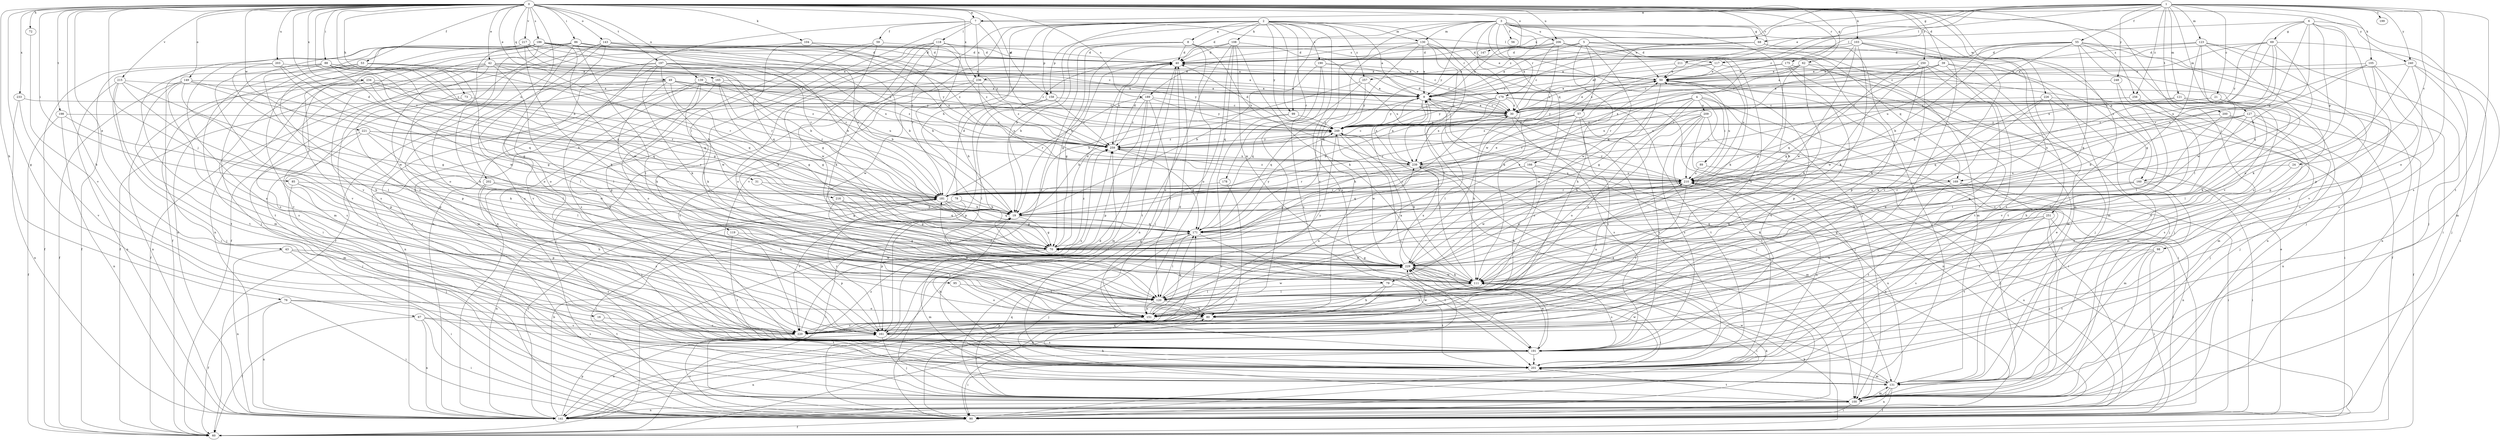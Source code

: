 strict digraph  {
0;
1;
2;
3;
4;
5;
6;
7;
8;
9;
16;
19;
21;
24;
30;
31;
39;
40;
42;
43;
49;
50;
53;
55;
56;
57;
59;
60;
62;
67;
68;
69;
70;
72;
73;
76;
78;
79;
80;
85;
86;
88;
89;
90;
95;
98;
99;
100;
103;
104;
105;
108;
111;
117;
118;
119;
120;
121;
123;
127;
130;
131;
139;
141;
143;
147;
149;
151;
158;
160;
161;
165;
166;
169;
171;
175;
178;
179;
181;
186;
189;
190;
191;
197;
198;
199;
200;
201;
202;
203;
206;
209;
210;
211;
215;
216;
217;
220;
221;
226;
229;
233;
234;
236;
239;
240;
248;
249;
250;
251;
256;
257;
259;
0 -> 7  [label=a];
0 -> 16  [label=b];
0 -> 19  [label=b];
0 -> 31  [label=d];
0 -> 39  [label=d];
0 -> 42  [label=e];
0 -> 43  [label=e];
0 -> 49  [label=e];
0 -> 53  [label=f];
0 -> 62  [label=g];
0 -> 67  [label=g];
0 -> 72  [label=h];
0 -> 73  [label=h];
0 -> 76  [label=h];
0 -> 85  [label=i];
0 -> 86  [label=i];
0 -> 88  [label=i];
0 -> 95  [label=j];
0 -> 98  [label=j];
0 -> 103  [label=k];
0 -> 104  [label=k];
0 -> 139  [label=n];
0 -> 143  [label=o];
0 -> 147  [label=o];
0 -> 149  [label=o];
0 -> 158  [label=p];
0 -> 165  [label=q];
0 -> 175  [label=r];
0 -> 186  [label=s];
0 -> 189  [label=s];
0 -> 197  [label=t];
0 -> 198  [label=t];
0 -> 202  [label=u];
0 -> 203  [label=u];
0 -> 206  [label=u];
0 -> 211  [label=v];
0 -> 215  [label=v];
0 -> 216  [label=v];
0 -> 217  [label=v];
0 -> 221  [label=w];
0 -> 226  [label=w];
0 -> 233  [label=x];
0 -> 234  [label=x];
0 -> 236  [label=x];
0 -> 240  [label=y];
0 -> 250  [label=z];
0 -> 251  [label=z];
0 -> 256  [label=z];
1 -> 7  [label=a];
1 -> 21  [label=c];
1 -> 24  [label=c];
1 -> 30  [label=c];
1 -> 50  [label=e];
1 -> 55  [label=f];
1 -> 68  [label=g];
1 -> 105  [label=k];
1 -> 117  [label=l];
1 -> 121  [label=m];
1 -> 123  [label=m];
1 -> 127  [label=m];
1 -> 151  [label=o];
1 -> 189  [label=s];
1 -> 199  [label=t];
1 -> 200  [label=t];
1 -> 201  [label=t];
1 -> 236  [label=x];
1 -> 240  [label=y];
1 -> 248  [label=y];
1 -> 256  [label=z];
2 -> 8  [label=a];
2 -> 9  [label=a];
2 -> 19  [label=b];
2 -> 40  [label=d];
2 -> 78  [label=h];
2 -> 79  [label=h];
2 -> 99  [label=j];
2 -> 108  [label=k];
2 -> 130  [label=m];
2 -> 141  [label=n];
2 -> 158  [label=p];
2 -> 178  [label=r];
2 -> 179  [label=r];
2 -> 190  [label=s];
2 -> 191  [label=s];
2 -> 220  [label=v];
2 -> 249  [label=y];
2 -> 257  [label=z];
3 -> 50  [label=e];
3 -> 56  [label=f];
3 -> 68  [label=g];
3 -> 99  [label=j];
3 -> 100  [label=j];
3 -> 111  [label=k];
3 -> 130  [label=m];
3 -> 131  [label=m];
3 -> 158  [label=p];
3 -> 160  [label=p];
3 -> 166  [label=q];
3 -> 179  [label=r];
3 -> 206  [label=u];
3 -> 220  [label=v];
3 -> 229  [label=w];
3 -> 249  [label=y];
4 -> 79  [label=h];
4 -> 89  [label=i];
4 -> 90  [label=i];
4 -> 151  [label=o];
4 -> 181  [label=r];
4 -> 209  [label=u];
4 -> 210  [label=u];
4 -> 229  [label=w];
5 -> 9  [label=a];
5 -> 40  [label=d];
5 -> 57  [label=f];
5 -> 80  [label=h];
5 -> 100  [label=j];
5 -> 131  [label=m];
5 -> 169  [label=q];
5 -> 229  [label=w];
5 -> 257  [label=z];
6 -> 19  [label=b];
6 -> 69  [label=g];
6 -> 117  [label=l];
6 -> 151  [label=o];
6 -> 160  [label=p];
6 -> 161  [label=p];
6 -> 169  [label=q];
6 -> 191  [label=s];
6 -> 210  [label=u];
7 -> 59  [label=f];
7 -> 117  [label=l];
7 -> 118  [label=l];
7 -> 119  [label=l];
7 -> 141  [label=n];
7 -> 236  [label=x];
7 -> 259  [label=z];
8 -> 19  [label=b];
8 -> 30  [label=c];
8 -> 40  [label=d];
8 -> 60  [label=f];
8 -> 70  [label=g];
8 -> 151  [label=o];
8 -> 239  [label=x];
9 -> 30  [label=c];
9 -> 60  [label=f];
9 -> 100  [label=j];
9 -> 169  [label=q];
9 -> 171  [label=q];
9 -> 239  [label=x];
9 -> 249  [label=y];
16 -> 201  [label=t];
16 -> 220  [label=v];
19 -> 50  [label=e];
19 -> 70  [label=g];
19 -> 90  [label=i];
19 -> 171  [label=q];
21 -> 30  [label=c];
21 -> 111  [label=k];
21 -> 120  [label=l];
21 -> 249  [label=y];
24 -> 151  [label=o];
24 -> 210  [label=u];
30 -> 9  [label=a];
30 -> 40  [label=d];
30 -> 50  [label=e];
30 -> 111  [label=k];
30 -> 191  [label=s];
30 -> 201  [label=t];
30 -> 249  [label=y];
31 -> 70  [label=g];
31 -> 181  [label=r];
39 -> 9  [label=a];
39 -> 30  [label=c];
39 -> 50  [label=e];
39 -> 100  [label=j];
39 -> 171  [label=q];
39 -> 191  [label=s];
39 -> 201  [label=t];
40 -> 50  [label=e];
40 -> 70  [label=g];
40 -> 151  [label=o];
40 -> 201  [label=t];
40 -> 259  [label=z];
42 -> 50  [label=e];
42 -> 60  [label=f];
42 -> 90  [label=i];
42 -> 120  [label=l];
42 -> 161  [label=p];
42 -> 171  [label=q];
42 -> 181  [label=r];
42 -> 191  [label=s];
42 -> 249  [label=y];
43 -> 90  [label=i];
43 -> 141  [label=n];
43 -> 220  [label=v];
43 -> 229  [label=w];
49 -> 9  [label=a];
49 -> 30  [label=c];
49 -> 60  [label=f];
49 -> 70  [label=g];
49 -> 111  [label=k];
49 -> 161  [label=p];
49 -> 191  [label=s];
49 -> 249  [label=y];
49 -> 259  [label=z];
50 -> 9  [label=a];
50 -> 60  [label=f];
50 -> 70  [label=g];
50 -> 191  [label=s];
50 -> 210  [label=u];
53 -> 50  [label=e];
53 -> 120  [label=l];
53 -> 131  [label=m];
53 -> 151  [label=o];
53 -> 181  [label=r];
53 -> 220  [label=v];
55 -> 9  [label=a];
55 -> 19  [label=b];
55 -> 40  [label=d];
55 -> 70  [label=g];
55 -> 90  [label=i];
55 -> 100  [label=j];
55 -> 120  [label=l];
55 -> 171  [label=q];
55 -> 210  [label=u];
55 -> 220  [label=v];
57 -> 151  [label=o];
57 -> 181  [label=r];
57 -> 191  [label=s];
57 -> 220  [label=v];
57 -> 249  [label=y];
57 -> 259  [label=z];
59 -> 40  [label=d];
59 -> 100  [label=j];
59 -> 111  [label=k];
59 -> 161  [label=p];
60 -> 111  [label=k];
60 -> 259  [label=z];
62 -> 30  [label=c];
62 -> 50  [label=e];
62 -> 70  [label=g];
62 -> 111  [label=k];
62 -> 141  [label=n];
62 -> 181  [label=r];
62 -> 201  [label=t];
67 -> 60  [label=f];
67 -> 90  [label=i];
67 -> 141  [label=n];
67 -> 191  [label=s];
67 -> 220  [label=v];
68 -> 40  [label=d];
68 -> 131  [label=m];
68 -> 161  [label=p];
68 -> 249  [label=y];
68 -> 259  [label=z];
69 -> 9  [label=a];
69 -> 40  [label=d];
69 -> 131  [label=m];
69 -> 171  [label=q];
69 -> 181  [label=r];
69 -> 210  [label=u];
69 -> 239  [label=x];
69 -> 249  [label=y];
70 -> 30  [label=c];
70 -> 40  [label=d];
70 -> 50  [label=e];
70 -> 131  [label=m];
70 -> 229  [label=w];
70 -> 259  [label=z];
72 -> 220  [label=v];
73 -> 30  [label=c];
73 -> 120  [label=l];
76 -> 60  [label=f];
76 -> 90  [label=i];
76 -> 141  [label=n];
76 -> 151  [label=o];
76 -> 201  [label=t];
78 -> 19  [label=b];
78 -> 161  [label=p];
78 -> 220  [label=v];
79 -> 60  [label=f];
79 -> 80  [label=h];
79 -> 120  [label=l];
79 -> 201  [label=t];
80 -> 161  [label=p];
80 -> 210  [label=u];
80 -> 220  [label=v];
85 -> 80  [label=h];
85 -> 100  [label=j];
85 -> 161  [label=p];
85 -> 181  [label=r];
86 -> 9  [label=a];
86 -> 19  [label=b];
86 -> 40  [label=d];
86 -> 60  [label=f];
86 -> 120  [label=l];
86 -> 141  [label=n];
86 -> 151  [label=o];
86 -> 191  [label=s];
86 -> 259  [label=z];
88 -> 9  [label=a];
88 -> 19  [label=b];
88 -> 50  [label=e];
88 -> 60  [label=f];
88 -> 70  [label=g];
88 -> 80  [label=h];
88 -> 171  [label=q];
88 -> 201  [label=t];
88 -> 229  [label=w];
89 -> 100  [label=j];
89 -> 210  [label=u];
90 -> 9  [label=a];
90 -> 40  [label=d];
90 -> 50  [label=e];
90 -> 60  [label=f];
90 -> 111  [label=k];
90 -> 171  [label=q];
95 -> 120  [label=l];
95 -> 151  [label=o];
98 -> 90  [label=i];
98 -> 100  [label=j];
98 -> 201  [label=t];
98 -> 229  [label=w];
99 -> 19  [label=b];
99 -> 141  [label=n];
99 -> 249  [label=y];
100 -> 90  [label=i];
100 -> 131  [label=m];
100 -> 141  [label=n];
100 -> 171  [label=q];
100 -> 201  [label=t];
100 -> 259  [label=z];
103 -> 9  [label=a];
103 -> 40  [label=d];
103 -> 111  [label=k];
103 -> 161  [label=p];
103 -> 181  [label=r];
103 -> 201  [label=t];
103 -> 220  [label=v];
103 -> 229  [label=w];
104 -> 40  [label=d];
104 -> 171  [label=q];
104 -> 220  [label=v];
104 -> 239  [label=x];
104 -> 259  [label=z];
105 -> 50  [label=e];
105 -> 151  [label=o];
105 -> 191  [label=s];
105 -> 210  [label=u];
105 -> 220  [label=v];
105 -> 239  [label=x];
108 -> 19  [label=b];
108 -> 40  [label=d];
108 -> 100  [label=j];
108 -> 111  [label=k];
108 -> 141  [label=n];
108 -> 171  [label=q];
108 -> 210  [label=u];
108 -> 229  [label=w];
111 -> 80  [label=h];
111 -> 90  [label=i];
111 -> 120  [label=l];
111 -> 181  [label=r];
111 -> 191  [label=s];
111 -> 229  [label=w];
111 -> 249  [label=y];
117 -> 9  [label=a];
117 -> 30  [label=c];
117 -> 50  [label=e];
117 -> 141  [label=n];
118 -> 19  [label=b];
118 -> 40  [label=d];
118 -> 50  [label=e];
118 -> 111  [label=k];
118 -> 120  [label=l];
118 -> 151  [label=o];
118 -> 181  [label=r];
118 -> 229  [label=w];
119 -> 70  [label=g];
119 -> 161  [label=p];
119 -> 201  [label=t];
120 -> 80  [label=h];
120 -> 151  [label=o];
120 -> 229  [label=w];
120 -> 249  [label=y];
121 -> 30  [label=c];
121 -> 100  [label=j];
121 -> 171  [label=q];
121 -> 220  [label=v];
123 -> 30  [label=c];
123 -> 40  [label=d];
123 -> 70  [label=g];
123 -> 100  [label=j];
123 -> 161  [label=p];
123 -> 191  [label=s];
123 -> 229  [label=w];
127 -> 19  [label=b];
127 -> 60  [label=f];
127 -> 80  [label=h];
127 -> 120  [label=l];
127 -> 191  [label=s];
127 -> 210  [label=u];
127 -> 249  [label=y];
130 -> 9  [label=a];
130 -> 40  [label=d];
130 -> 80  [label=h];
130 -> 111  [label=k];
130 -> 120  [label=l];
130 -> 171  [label=q];
130 -> 239  [label=x];
131 -> 50  [label=e];
131 -> 60  [label=f];
131 -> 80  [label=h];
131 -> 100  [label=j];
131 -> 141  [label=n];
131 -> 210  [label=u];
131 -> 229  [label=w];
139 -> 9  [label=a];
139 -> 90  [label=i];
139 -> 111  [label=k];
139 -> 141  [label=n];
139 -> 161  [label=p];
139 -> 210  [label=u];
141 -> 19  [label=b];
141 -> 161  [label=p];
141 -> 181  [label=r];
141 -> 210  [label=u];
141 -> 229  [label=w];
143 -> 19  [label=b];
143 -> 40  [label=d];
143 -> 60  [label=f];
143 -> 100  [label=j];
143 -> 151  [label=o];
143 -> 181  [label=r];
143 -> 191  [label=s];
143 -> 239  [label=x];
147 -> 9  [label=a];
149 -> 9  [label=a];
149 -> 19  [label=b];
149 -> 60  [label=f];
149 -> 70  [label=g];
149 -> 120  [label=l];
149 -> 191  [label=s];
149 -> 201  [label=t];
151 -> 171  [label=q];
151 -> 239  [label=x];
158 -> 30  [label=c];
158 -> 120  [label=l];
158 -> 161  [label=p];
158 -> 259  [label=z];
160 -> 90  [label=i];
160 -> 111  [label=k];
160 -> 131  [label=m];
160 -> 181  [label=r];
160 -> 229  [label=w];
161 -> 9  [label=a];
161 -> 100  [label=j];
161 -> 141  [label=n];
161 -> 181  [label=r];
161 -> 191  [label=s];
161 -> 229  [label=w];
165 -> 9  [label=a];
165 -> 70  [label=g];
165 -> 151  [label=o];
165 -> 181  [label=r];
165 -> 201  [label=t];
165 -> 259  [label=z];
166 -> 19  [label=b];
166 -> 80  [label=h];
166 -> 141  [label=n];
166 -> 171  [label=q];
166 -> 210  [label=u];
169 -> 90  [label=i];
169 -> 141  [label=n];
169 -> 181  [label=r];
169 -> 201  [label=t];
171 -> 70  [label=g];
171 -> 100  [label=j];
171 -> 120  [label=l];
171 -> 201  [label=t];
171 -> 249  [label=y];
175 -> 50  [label=e];
175 -> 100  [label=j];
175 -> 131  [label=m];
175 -> 161  [label=p];
175 -> 239  [label=x];
178 -> 90  [label=i];
178 -> 181  [label=r];
179 -> 19  [label=b];
179 -> 30  [label=c];
179 -> 100  [label=j];
179 -> 120  [label=l];
179 -> 201  [label=t];
179 -> 239  [label=x];
179 -> 249  [label=y];
181 -> 19  [label=b];
181 -> 40  [label=d];
181 -> 70  [label=g];
181 -> 90  [label=i];
181 -> 141  [label=n];
181 -> 171  [label=q];
186 -> 30  [label=c];
186 -> 40  [label=d];
186 -> 60  [label=f];
186 -> 80  [label=h];
186 -> 90  [label=i];
186 -> 100  [label=j];
186 -> 141  [label=n];
186 -> 151  [label=o];
186 -> 181  [label=r];
186 -> 229  [label=w];
186 -> 249  [label=y];
186 -> 259  [label=z];
189 -> 30  [label=c];
189 -> 120  [label=l];
189 -> 131  [label=m];
189 -> 161  [label=p];
189 -> 181  [label=r];
189 -> 249  [label=y];
189 -> 259  [label=z];
190 -> 19  [label=b];
190 -> 30  [label=c];
190 -> 50  [label=e];
190 -> 90  [label=i];
190 -> 191  [label=s];
191 -> 40  [label=d];
191 -> 90  [label=i];
191 -> 141  [label=n];
191 -> 201  [label=t];
191 -> 229  [label=w];
197 -> 19  [label=b];
197 -> 50  [label=e];
197 -> 111  [label=k];
197 -> 131  [label=m];
197 -> 191  [label=s];
197 -> 220  [label=v];
197 -> 229  [label=w];
197 -> 239  [label=x];
197 -> 249  [label=y];
198 -> 60  [label=f];
198 -> 111  [label=k];
198 -> 141  [label=n];
198 -> 249  [label=y];
200 -> 100  [label=j];
200 -> 120  [label=l];
200 -> 141  [label=n];
200 -> 249  [label=y];
201 -> 19  [label=b];
201 -> 131  [label=m];
201 -> 210  [label=u];
201 -> 229  [label=w];
202 -> 80  [label=h];
202 -> 181  [label=r];
202 -> 191  [label=s];
202 -> 201  [label=t];
203 -> 50  [label=e];
203 -> 60  [label=f];
203 -> 70  [label=g];
203 -> 171  [label=q];
203 -> 229  [label=w];
206 -> 9  [label=a];
206 -> 30  [label=c];
206 -> 40  [label=d];
206 -> 111  [label=k];
206 -> 151  [label=o];
206 -> 259  [label=z];
209 -> 90  [label=i];
209 -> 141  [label=n];
209 -> 151  [label=o];
209 -> 191  [label=s];
209 -> 201  [label=t];
209 -> 249  [label=y];
209 -> 259  [label=z];
210 -> 181  [label=r];
210 -> 220  [label=v];
210 -> 229  [label=w];
210 -> 249  [label=y];
210 -> 259  [label=z];
211 -> 30  [label=c];
211 -> 50  [label=e];
211 -> 210  [label=u];
215 -> 9  [label=a];
215 -> 70  [label=g];
215 -> 100  [label=j];
215 -> 120  [label=l];
215 -> 141  [label=n];
215 -> 201  [label=t];
216 -> 19  [label=b];
216 -> 70  [label=g];
216 -> 80  [label=h];
216 -> 171  [label=q];
217 -> 19  [label=b];
217 -> 40  [label=d];
217 -> 70  [label=g];
217 -> 111  [label=k];
217 -> 131  [label=m];
217 -> 181  [label=r];
217 -> 191  [label=s];
220 -> 90  [label=i];
220 -> 259  [label=z];
221 -> 100  [label=j];
221 -> 120  [label=l];
221 -> 131  [label=m];
221 -> 181  [label=r];
221 -> 229  [label=w];
221 -> 259  [label=z];
226 -> 30  [label=c];
226 -> 80  [label=h];
226 -> 90  [label=i];
226 -> 111  [label=k];
226 -> 131  [label=m];
226 -> 151  [label=o];
229 -> 70  [label=g];
229 -> 90  [label=i];
229 -> 111  [label=k];
229 -> 210  [label=u];
229 -> 239  [label=x];
233 -> 30  [label=c];
233 -> 141  [label=n];
233 -> 220  [label=v];
234 -> 9  [label=a];
234 -> 30  [label=c];
234 -> 141  [label=n];
234 -> 161  [label=p];
234 -> 171  [label=q];
234 -> 181  [label=r];
234 -> 220  [label=v];
236 -> 9  [label=a];
236 -> 100  [label=j];
236 -> 191  [label=s];
236 -> 210  [label=u];
236 -> 229  [label=w];
236 -> 259  [label=z];
239 -> 9  [label=a];
239 -> 70  [label=g];
239 -> 90  [label=i];
239 -> 131  [label=m];
239 -> 181  [label=r];
239 -> 210  [label=u];
240 -> 50  [label=e];
240 -> 90  [label=i];
240 -> 100  [label=j];
240 -> 111  [label=k];
240 -> 191  [label=s];
248 -> 9  [label=a];
248 -> 120  [label=l];
248 -> 220  [label=v];
249 -> 40  [label=d];
249 -> 111  [label=k];
249 -> 191  [label=s];
249 -> 229  [label=w];
249 -> 259  [label=z];
250 -> 50  [label=e];
250 -> 70  [label=g];
250 -> 100  [label=j];
250 -> 111  [label=k];
250 -> 151  [label=o];
250 -> 161  [label=p];
250 -> 229  [label=w];
251 -> 70  [label=g];
251 -> 90  [label=i];
251 -> 100  [label=j];
251 -> 171  [label=q];
251 -> 191  [label=s];
251 -> 201  [label=t];
256 -> 30  [label=c];
256 -> 131  [label=m];
256 -> 220  [label=v];
256 -> 239  [label=x];
257 -> 9  [label=a];
257 -> 19  [label=b];
257 -> 171  [label=q];
257 -> 249  [label=y];
259 -> 30  [label=c];
259 -> 40  [label=d];
259 -> 171  [label=q];
259 -> 239  [label=x];
259 -> 249  [label=y];
}
